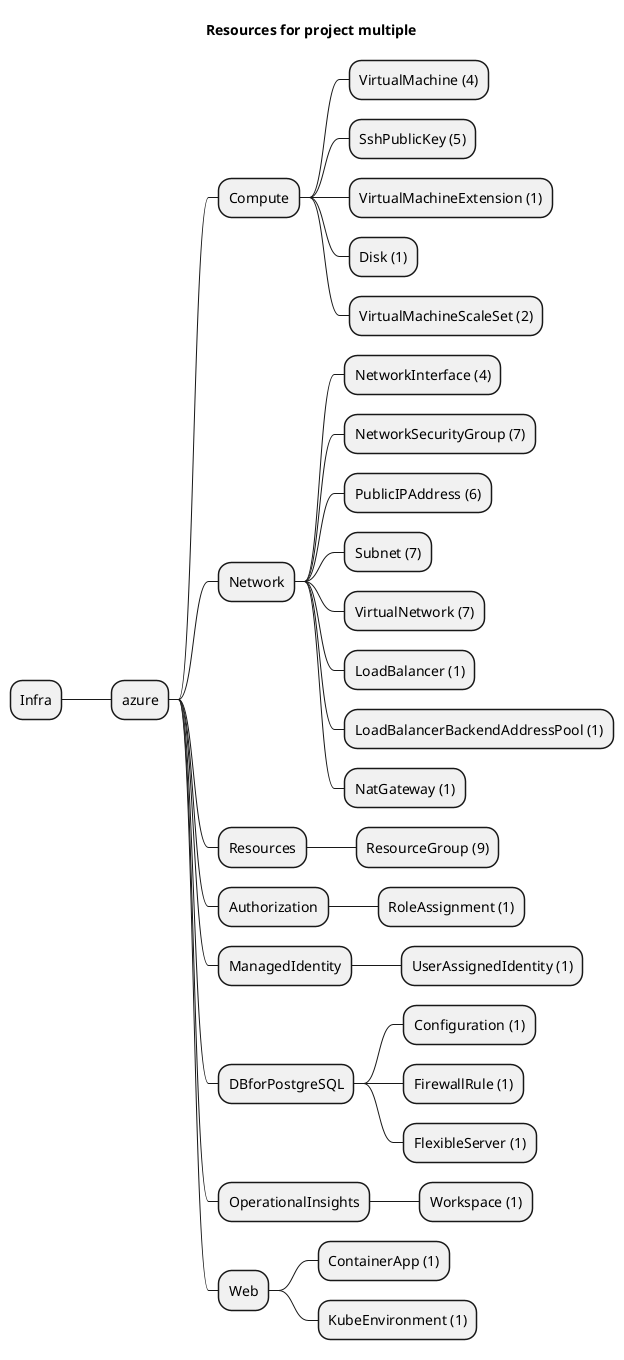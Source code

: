 @startmindmap
title Resources for project multiple
skinparam monochrome true
+ Infra
++ azure
+++ Compute
++++ VirtualMachine (4)
++++ SshPublicKey (5)
++++ VirtualMachineExtension (1)
++++ Disk (1)
++++ VirtualMachineScaleSet (2)
+++ Network
++++ NetworkInterface (4)
++++ NetworkSecurityGroup (7)
++++ PublicIPAddress (6)
++++ Subnet (7)
++++ VirtualNetwork (7)
++++ LoadBalancer (1)
++++ LoadBalancerBackendAddressPool (1)
++++ NatGateway (1)
+++ Resources
++++ ResourceGroup (9)
+++ Authorization
++++ RoleAssignment (1)
+++ ManagedIdentity
++++ UserAssignedIdentity (1)
+++ DBforPostgreSQL
++++ Configuration (1)
++++ FirewallRule (1)
++++ FlexibleServer (1)
+++ OperationalInsights
++++ Workspace (1)
+++ Web
++++ ContainerApp (1)
++++ KubeEnvironment (1)
@endmindmap